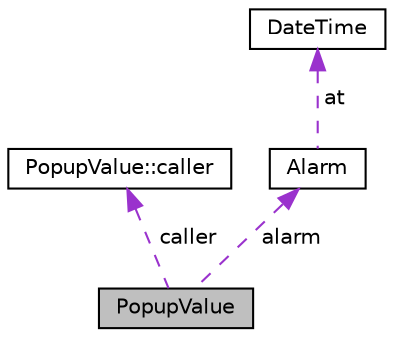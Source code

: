 digraph "PopupValue"
{
 // LATEX_PDF_SIZE
  bgcolor="transparent";
  edge [fontname="Helvetica",fontsize="10",labelfontname="Helvetica",labelfontsize="10"];
  node [fontname="Helvetica",fontsize="10",shape=record];
  Node1 [label="PopupValue",height=0.2,width=0.4,color="black", fillcolor="grey75", style="filled", fontcolor="black",tooltip="File: include/global.h."];
  Node2 -> Node1 [dir="back",color="darkorchid3",fontsize="10",style="dashed",label=" caller" ,fontname="Helvetica"];
  Node2 [label="PopupValue::caller",height=0.2,width=0.4,color="black",URL="$structPopupValue_1_1caller.html",tooltip=" "];
  Node3 -> Node1 [dir="back",color="darkorchid3",fontsize="10",style="dashed",label=" alarm" ,fontname="Helvetica"];
  Node3 [label="Alarm",height=0.2,width=0.4,color="black",URL="$structAlarm.html",tooltip=" "];
  Node4 -> Node3 [dir="back",color="darkorchid3",fontsize="10",style="dashed",label=" at" ,fontname="Helvetica"];
  Node4 [label="DateTime",height=0.2,width=0.4,color="black",URL="$structDateTime.html",tooltip="Represents any date or time with optional fields."];
}
